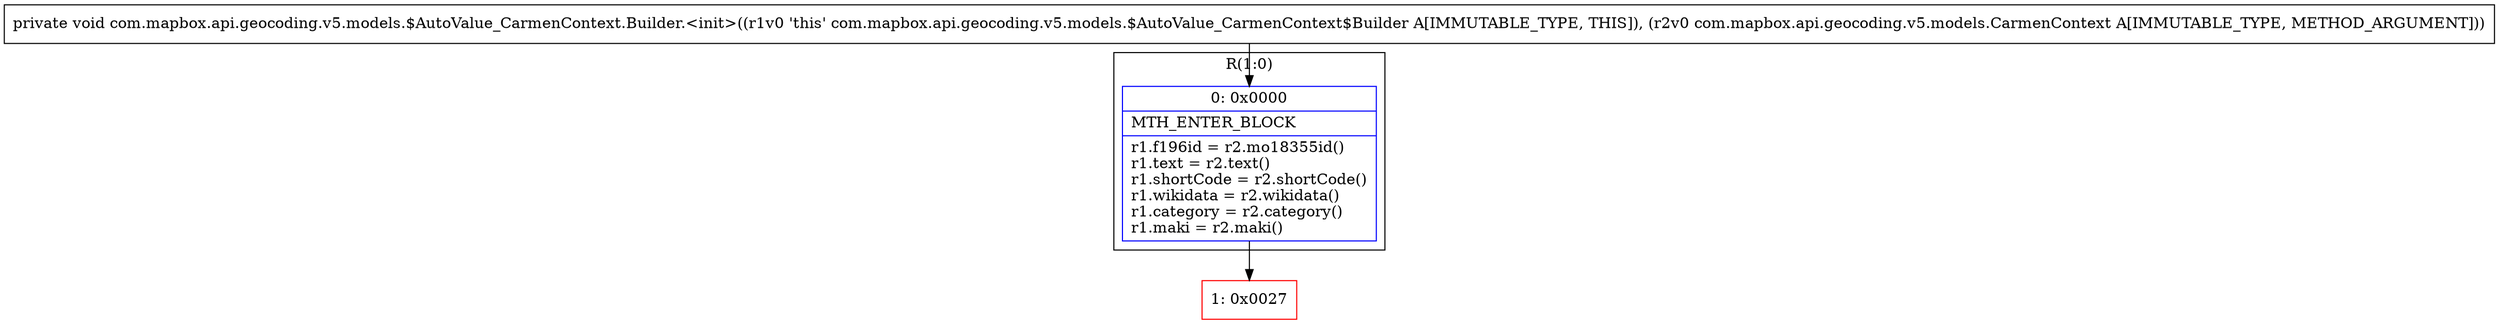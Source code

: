 digraph "CFG forcom.mapbox.api.geocoding.v5.models.$AutoValue_CarmenContext.Builder.\<init\>(Lcom\/mapbox\/api\/geocoding\/v5\/models\/CarmenContext;)V" {
subgraph cluster_Region_1595874985 {
label = "R(1:0)";
node [shape=record,color=blue];
Node_0 [shape=record,label="{0\:\ 0x0000|MTH_ENTER_BLOCK\l|r1.f196id = r2.mo18355id()\lr1.text = r2.text()\lr1.shortCode = r2.shortCode()\lr1.wikidata = r2.wikidata()\lr1.category = r2.category()\lr1.maki = r2.maki()\l}"];
}
Node_1 [shape=record,color=red,label="{1\:\ 0x0027}"];
MethodNode[shape=record,label="{private void com.mapbox.api.geocoding.v5.models.$AutoValue_CarmenContext.Builder.\<init\>((r1v0 'this' com.mapbox.api.geocoding.v5.models.$AutoValue_CarmenContext$Builder A[IMMUTABLE_TYPE, THIS]), (r2v0 com.mapbox.api.geocoding.v5.models.CarmenContext A[IMMUTABLE_TYPE, METHOD_ARGUMENT])) }"];
MethodNode -> Node_0;
Node_0 -> Node_1;
}

